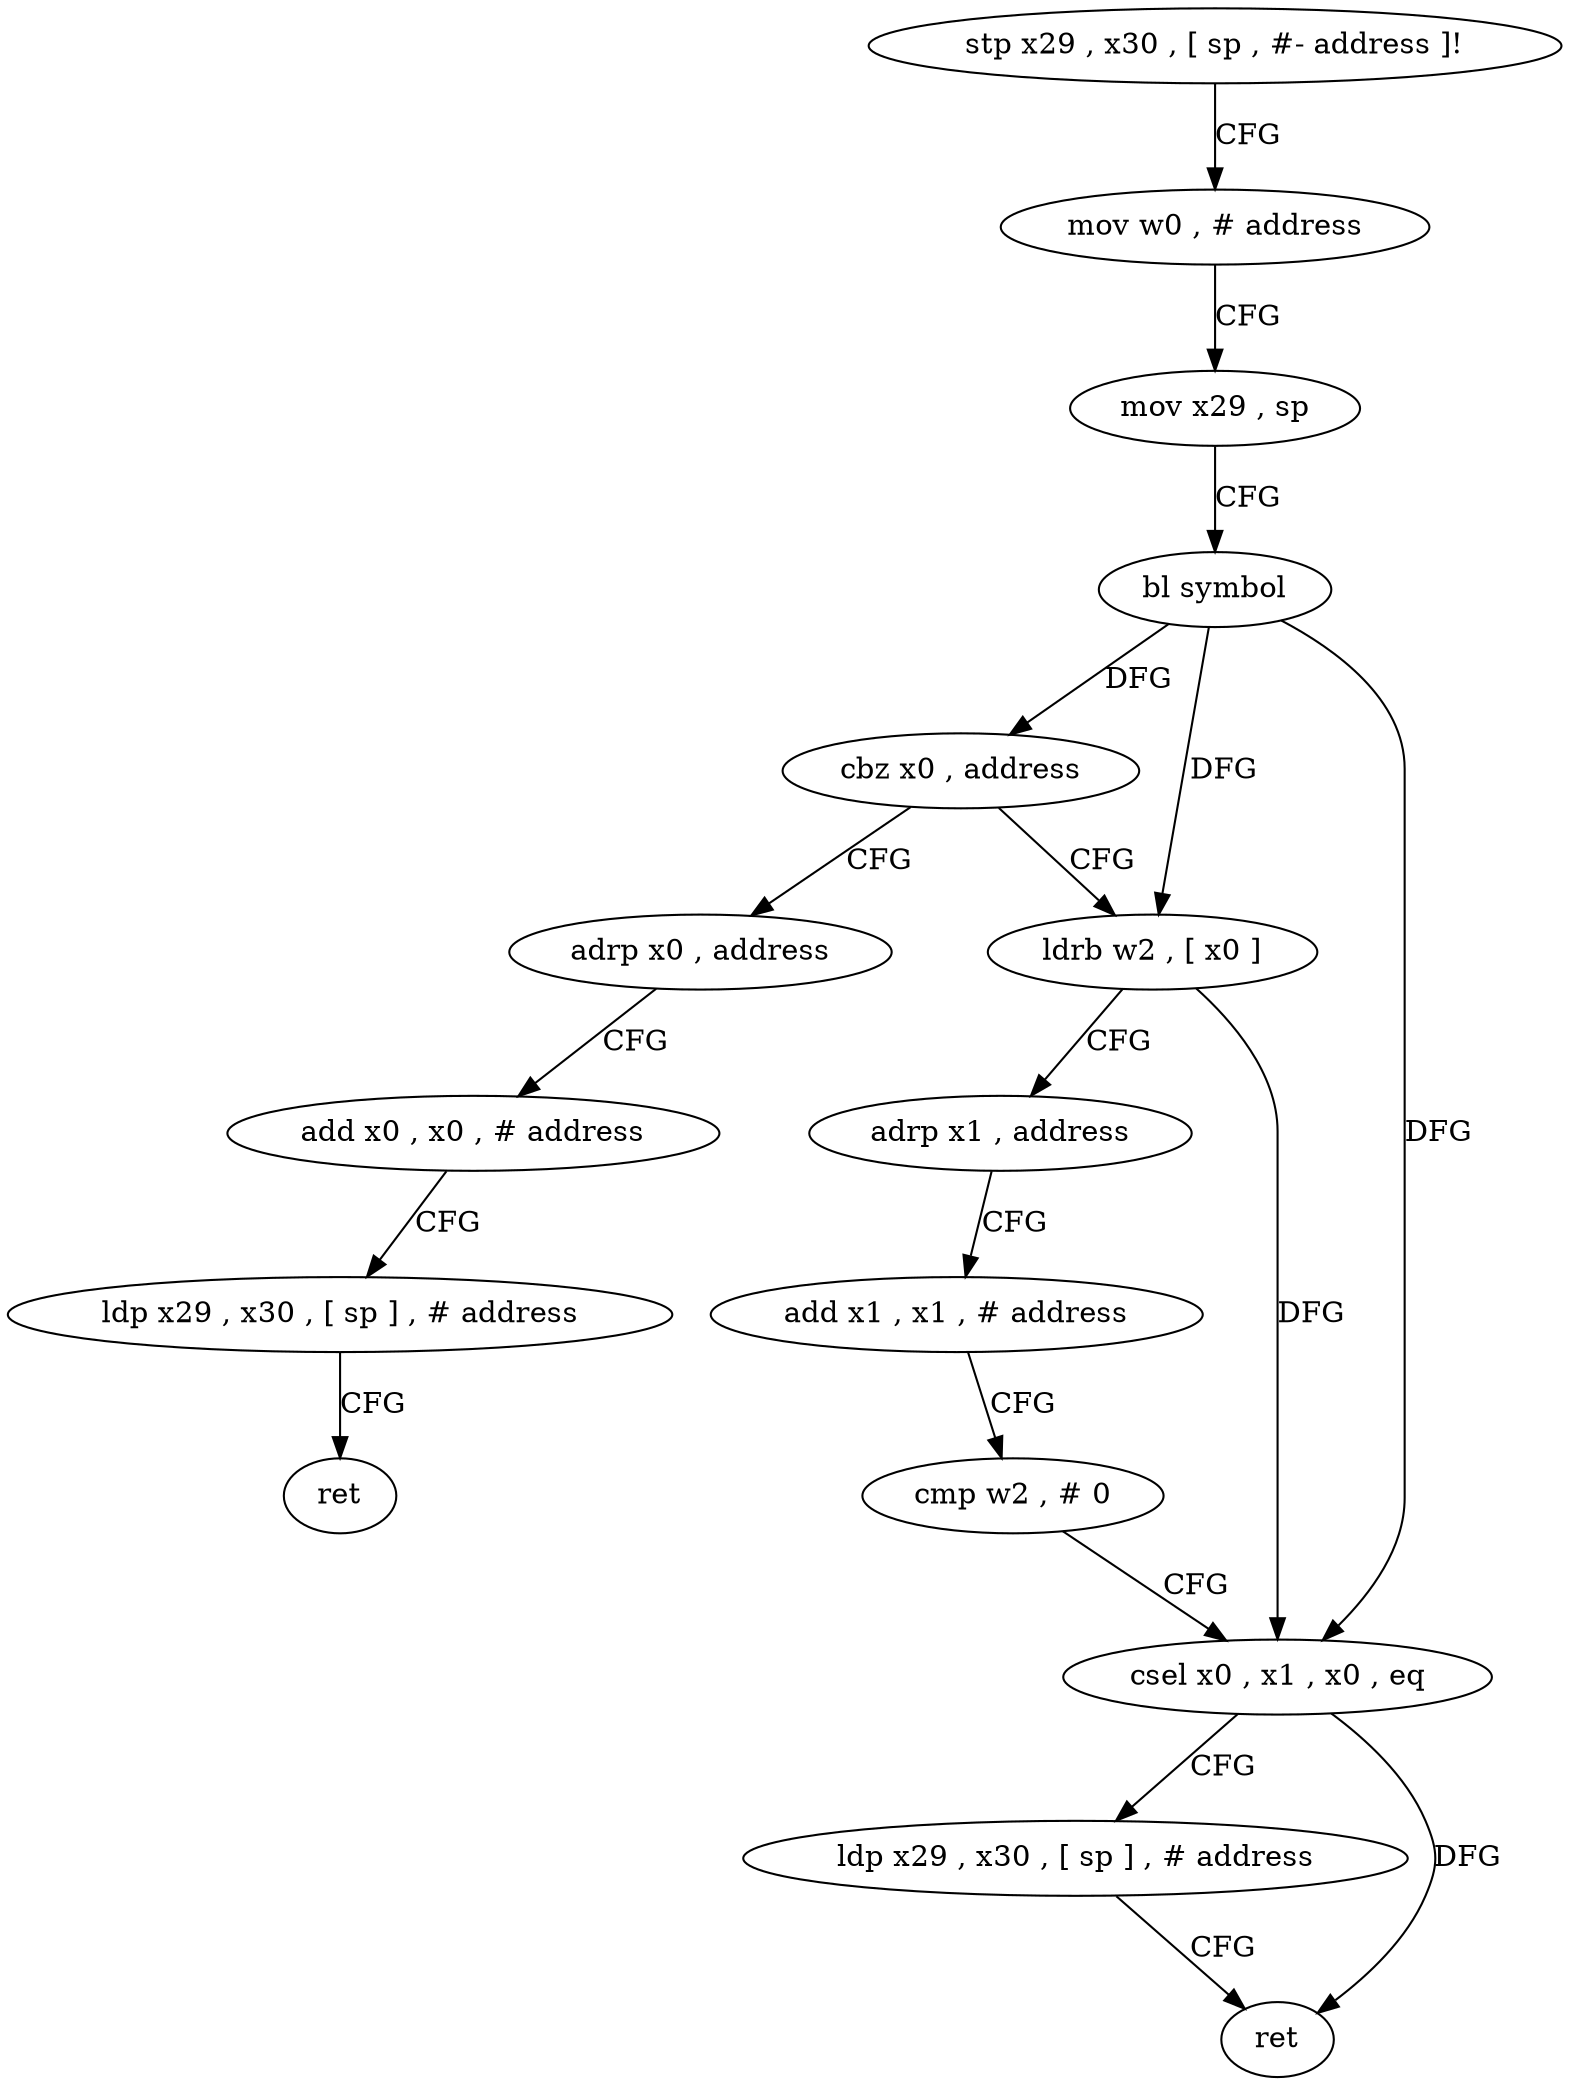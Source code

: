 digraph "func" {
"4396064" [label = "stp x29 , x30 , [ sp , #- address ]!" ]
"4396068" [label = "mov w0 , # address" ]
"4396072" [label = "mov x29 , sp" ]
"4396076" [label = "bl symbol" ]
"4396080" [label = "cbz x0 , address" ]
"4396112" [label = "adrp x0 , address" ]
"4396084" [label = "ldrb w2 , [ x0 ]" ]
"4396116" [label = "add x0 , x0 , # address" ]
"4396120" [label = "ldp x29 , x30 , [ sp ] , # address" ]
"4396124" [label = "ret" ]
"4396088" [label = "adrp x1 , address" ]
"4396092" [label = "add x1 , x1 , # address" ]
"4396096" [label = "cmp w2 , # 0" ]
"4396100" [label = "csel x0 , x1 , x0 , eq" ]
"4396104" [label = "ldp x29 , x30 , [ sp ] , # address" ]
"4396108" [label = "ret" ]
"4396064" -> "4396068" [ label = "CFG" ]
"4396068" -> "4396072" [ label = "CFG" ]
"4396072" -> "4396076" [ label = "CFG" ]
"4396076" -> "4396080" [ label = "DFG" ]
"4396076" -> "4396084" [ label = "DFG" ]
"4396076" -> "4396100" [ label = "DFG" ]
"4396080" -> "4396112" [ label = "CFG" ]
"4396080" -> "4396084" [ label = "CFG" ]
"4396112" -> "4396116" [ label = "CFG" ]
"4396084" -> "4396088" [ label = "CFG" ]
"4396084" -> "4396100" [ label = "DFG" ]
"4396116" -> "4396120" [ label = "CFG" ]
"4396120" -> "4396124" [ label = "CFG" ]
"4396088" -> "4396092" [ label = "CFG" ]
"4396092" -> "4396096" [ label = "CFG" ]
"4396096" -> "4396100" [ label = "CFG" ]
"4396100" -> "4396104" [ label = "CFG" ]
"4396100" -> "4396108" [ label = "DFG" ]
"4396104" -> "4396108" [ label = "CFG" ]
}
